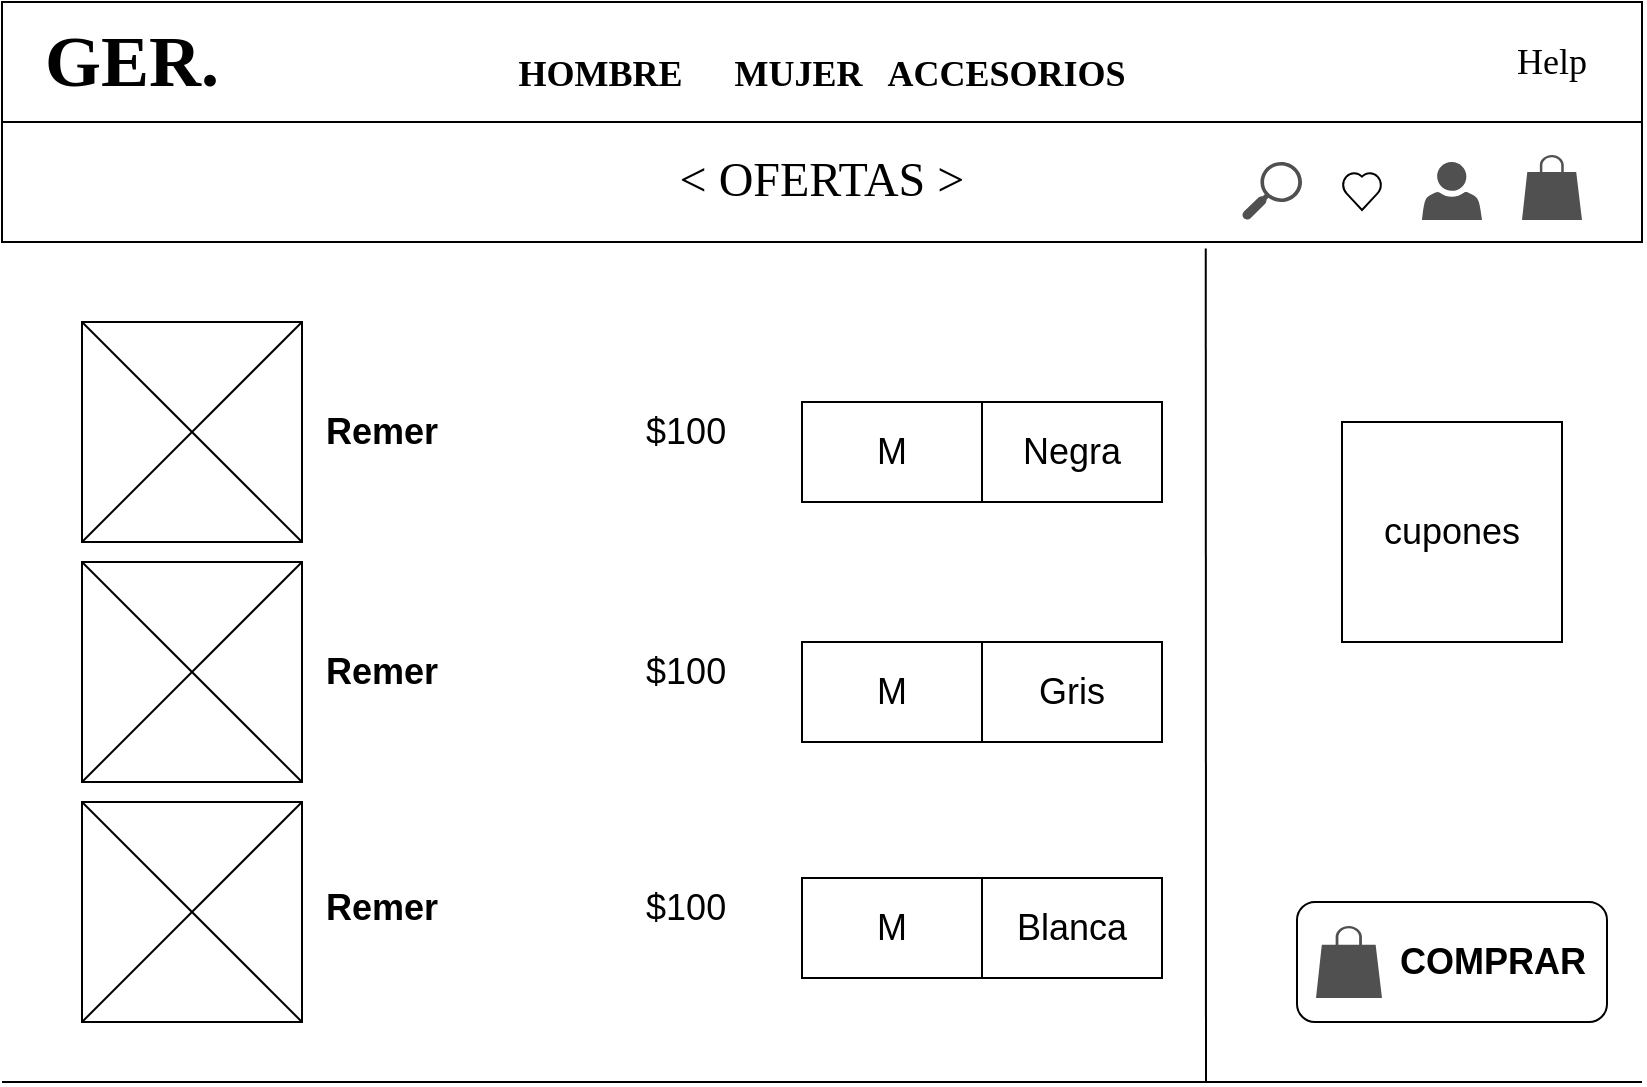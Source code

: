 <mxfile version="17.4.2" type="device"><diagram id="TskR9jYv6wMK5H303OA3" name="Página-1"><mxGraphModel dx="1278" dy="649" grid="1" gridSize="10" guides="1" tooltips="1" connect="1" arrows="1" fold="1" page="1" pageScale="1" pageWidth="827" pageHeight="1169" math="0" shadow="0"><root><mxCell id="0"/><mxCell id="1" parent="0"/><mxCell id="IfCrElU4NIHjidWgs5Dv-1" value="" style="rounded=0;whiteSpace=wrap;html=1;" parent="1" vertex="1"><mxGeometry width="820" height="120" as="geometry"/></mxCell><mxCell id="IfCrElU4NIHjidWgs5Dv-2" value="" style="endArrow=none;html=1;rounded=0;exitX=0;exitY=0.5;exitDx=0;exitDy=0;entryX=1;entryY=0.5;entryDx=0;entryDy=0;" parent="1" source="IfCrElU4NIHjidWgs5Dv-1" target="IfCrElU4NIHjidWgs5Dv-1" edge="1"><mxGeometry width="50" height="50" relative="1" as="geometry"><mxPoint x="390" y="260" as="sourcePoint"/><mxPoint x="440" y="210" as="targetPoint"/></mxGeometry></mxCell><mxCell id="IfCrElU4NIHjidWgs5Dv-3" value="&lt;b&gt;&lt;font style=&quot;font-size: 36px&quot; face=&quot;Tahoma&quot;&gt;GER.&lt;/font&gt;&lt;/b&gt;" style="text;html=1;strokeColor=none;fillColor=none;align=center;verticalAlign=middle;whiteSpace=wrap;rounded=0;" parent="1" vertex="1"><mxGeometry x="10" width="110" height="60" as="geometry"/></mxCell><mxCell id="IfCrElU4NIHjidWgs5Dv-4" value="&lt;font style=&quot;font-size: 18px&quot;&gt;&lt;b&gt;HOMBRE &lt;span style=&quot;white-space: pre&quot;&gt;&#9;&lt;/span&gt;MUJER &lt;span style=&quot;white-space: pre&quot;&gt;&#9;&lt;/span&gt;&amp;nbsp;ACCESORIOS&lt;/b&gt;&lt;/font&gt;" style="text;html=1;strokeColor=none;fillColor=none;align=center;verticalAlign=middle;whiteSpace=wrap;rounded=0;fontFamily=Tahoma;fontSize=36;" parent="1" vertex="1"><mxGeometry x="240" y="15" width="340" height="30" as="geometry"/></mxCell><mxCell id="IfCrElU4NIHjidWgs5Dv-6" value="" style="sketch=0;pointerEvents=1;shadow=0;dashed=0;html=1;strokeColor=none;fillColor=#505050;labelPosition=center;verticalLabelPosition=bottom;verticalAlign=top;outlineConnect=0;align=center;shape=mxgraph.office.concepts.search;fontFamily=Tahoma;fontSize=18;" parent="1" vertex="1"><mxGeometry x="620" y="80" width="30" height="29" as="geometry"/></mxCell><mxCell id="IfCrElU4NIHjidWgs5Dv-7" value="" style="verticalLabelPosition=bottom;verticalAlign=top;html=1;shape=mxgraph.basic.heart;fontFamily=Tahoma;fontSize=18;" parent="1" vertex="1"><mxGeometry x="670" y="85" width="20" height="19" as="geometry"/></mxCell><mxCell id="IfCrElU4NIHjidWgs5Dv-9" value="" style="sketch=0;pointerEvents=1;shadow=0;dashed=0;html=1;strokeColor=none;fillColor=#505050;labelPosition=center;verticalLabelPosition=bottom;verticalAlign=top;outlineConnect=0;align=center;shape=mxgraph.office.users.user;fontFamily=Tahoma;fontSize=18;" parent="1" vertex="1"><mxGeometry x="710" y="80" width="30" height="29" as="geometry"/></mxCell><mxCell id="IfCrElU4NIHjidWgs5Dv-10" value="" style="sketch=0;pointerEvents=1;shadow=0;dashed=0;html=1;strokeColor=none;fillColor=#505050;labelPosition=center;verticalLabelPosition=bottom;verticalAlign=top;outlineConnect=0;align=center;shape=mxgraph.office.concepts.marketplace_shopping_bag;fontFamily=Tahoma;fontSize=18;" parent="1" vertex="1"><mxGeometry x="760" y="76.5" width="30" height="32.5" as="geometry"/></mxCell><mxCell id="IfCrElU4NIHjidWgs5Dv-11" value="Help" style="text;html=1;strokeColor=none;fillColor=none;align=center;verticalAlign=middle;whiteSpace=wrap;rounded=0;fontFamily=Tahoma;fontSize=18;" parent="1" vertex="1"><mxGeometry x="745" y="15" width="60" height="30" as="geometry"/></mxCell><mxCell id="IfCrElU4NIHjidWgs5Dv-12" value="&lt;font face=&quot;Lucida Console&quot; style=&quot;font-size: 24px&quot;&gt;&amp;lt; OFERTAS &amp;gt;&lt;/font&gt;" style="text;html=1;strokeColor=none;fillColor=none;align=center;verticalAlign=middle;whiteSpace=wrap;rounded=0;fontFamily=Tahoma;fontSize=18;" parent="1" vertex="1"><mxGeometry x="325" y="74" width="170" height="30" as="geometry"/></mxCell><mxCell id="OIVA0_8_6thdW2ILZX7y-2" value="" style="whiteSpace=wrap;html=1;aspect=fixed;" vertex="1" parent="1"><mxGeometry x="40" y="160" width="110" height="110" as="geometry"/></mxCell><mxCell id="OIVA0_8_6thdW2ILZX7y-4" value="" style="endArrow=none;html=1;rounded=0;entryX=0;entryY=1;entryDx=0;entryDy=0;exitX=1;exitY=0;exitDx=0;exitDy=0;" edge="1" parent="1" source="OIVA0_8_6thdW2ILZX7y-2" target="OIVA0_8_6thdW2ILZX7y-2"><mxGeometry width="50" height="50" relative="1" as="geometry"><mxPoint x="610" y="360" as="sourcePoint"/><mxPoint x="440" y="310" as="targetPoint"/></mxGeometry></mxCell><mxCell id="OIVA0_8_6thdW2ILZX7y-5" value="" style="endArrow=none;html=1;rounded=0;exitX=0;exitY=0;exitDx=0;exitDy=0;entryX=1;entryY=1;entryDx=0;entryDy=0;" edge="1" parent="1" source="OIVA0_8_6thdW2ILZX7y-2" target="OIVA0_8_6thdW2ILZX7y-2"><mxGeometry width="50" height="50" relative="1" as="geometry"><mxPoint x="390" y="360" as="sourcePoint"/><mxPoint x="440" y="310" as="targetPoint"/></mxGeometry></mxCell><mxCell id="OIVA0_8_6thdW2ILZX7y-7" value="&lt;div&gt;&lt;font style=&quot;font-size: 18px&quot;&gt;&lt;b&gt;Remer&lt;/b&gt; &lt;span style=&quot;white-space: pre&quot;&gt;&#9;&lt;/span&gt;&lt;span style=&quot;white-space: pre&quot;&gt;&#9;&lt;/span&gt;&lt;span style=&quot;white-space: pre&quot;&gt;&#9;&lt;/span&gt;$100&lt;/font&gt;&lt;span style=&quot;white-space: pre&quot;&gt;&#9;&lt;/span&gt;&lt;/div&gt;" style="text;html=1;strokeColor=none;fillColor=none;align=left;verticalAlign=middle;whiteSpace=wrap;rounded=0;" vertex="1" parent="1"><mxGeometry x="160" y="200" width="280" height="30" as="geometry"/></mxCell><mxCell id="OIVA0_8_6thdW2ILZX7y-10" value="M" style="rounded=0;whiteSpace=wrap;html=1;fontSize=18;" vertex="1" parent="1"><mxGeometry x="400" y="200" width="90" height="50" as="geometry"/></mxCell><mxCell id="OIVA0_8_6thdW2ILZX7y-11" value="Negra" style="rounded=0;whiteSpace=wrap;html=1;fontSize=18;" vertex="1" parent="1"><mxGeometry x="490" y="200" width="90" height="50" as="geometry"/></mxCell><mxCell id="OIVA0_8_6thdW2ILZX7y-12" value="Blanca" style="rounded=0;whiteSpace=wrap;html=1;fontSize=18;" vertex="1" parent="1"><mxGeometry x="490" y="438" width="90" height="50" as="geometry"/></mxCell><mxCell id="OIVA0_8_6thdW2ILZX7y-13" value="Gris" style="rounded=0;whiteSpace=wrap;html=1;fontSize=18;" vertex="1" parent="1"><mxGeometry x="490" y="320" width="90" height="50" as="geometry"/></mxCell><mxCell id="OIVA0_8_6thdW2ILZX7y-16" value="&lt;b&gt;&amp;nbsp; &amp;nbsp; &amp;nbsp; &amp;nbsp; COMPRAR&lt;/b&gt;" style="rounded=1;whiteSpace=wrap;html=1;fontSize=18;" vertex="1" parent="1"><mxGeometry x="647.5" y="450" width="155" height="60" as="geometry"/></mxCell><mxCell id="OIVA0_8_6thdW2ILZX7y-22" value="" style="sketch=0;pointerEvents=1;shadow=0;dashed=0;html=1;strokeColor=none;fillColor=#505050;labelPosition=center;verticalLabelPosition=bottom;verticalAlign=top;outlineConnect=0;align=center;shape=mxgraph.office.concepts.marketplace_shopping_bag;fontSize=18;" vertex="1" parent="1"><mxGeometry x="657" y="462" width="33" height="36" as="geometry"/></mxCell><mxCell id="OIVA0_8_6thdW2ILZX7y-23" value="" style="whiteSpace=wrap;html=1;aspect=fixed;" vertex="1" parent="1"><mxGeometry x="40" y="280" width="110" height="110" as="geometry"/></mxCell><mxCell id="OIVA0_8_6thdW2ILZX7y-24" value="" style="whiteSpace=wrap;html=1;aspect=fixed;" vertex="1" parent="1"><mxGeometry x="40" y="400" width="110" height="110" as="geometry"/></mxCell><mxCell id="OIVA0_8_6thdW2ILZX7y-25" value="" style="endArrow=none;html=1;rounded=0;exitX=0;exitY=0;exitDx=0;exitDy=0;entryX=1;entryY=1;entryDx=0;entryDy=0;" edge="1" parent="1"><mxGeometry width="50" height="50" relative="1" as="geometry"><mxPoint x="40" y="280" as="sourcePoint"/><mxPoint x="150" y="390" as="targetPoint"/></mxGeometry></mxCell><mxCell id="OIVA0_8_6thdW2ILZX7y-26" value="" style="endArrow=none;html=1;rounded=0;exitX=0;exitY=0;exitDx=0;exitDy=0;entryX=1;entryY=1;entryDx=0;entryDy=0;" edge="1" parent="1"><mxGeometry width="50" height="50" relative="1" as="geometry"><mxPoint x="40" y="400" as="sourcePoint"/><mxPoint x="150" y="510" as="targetPoint"/></mxGeometry></mxCell><mxCell id="OIVA0_8_6thdW2ILZX7y-27" value="" style="endArrow=none;html=1;rounded=0;entryX=0;entryY=1;entryDx=0;entryDy=0;exitX=1;exitY=0;exitDx=0;exitDy=0;" edge="1" parent="1"><mxGeometry width="50" height="50" relative="1" as="geometry"><mxPoint x="150" y="280" as="sourcePoint"/><mxPoint x="40" y="390" as="targetPoint"/></mxGeometry></mxCell><mxCell id="OIVA0_8_6thdW2ILZX7y-28" value="" style="endArrow=none;html=1;rounded=0;entryX=0;entryY=1;entryDx=0;entryDy=0;exitX=1;exitY=0;exitDx=0;exitDy=0;" edge="1" parent="1"><mxGeometry width="50" height="50" relative="1" as="geometry"><mxPoint x="150" y="400" as="sourcePoint"/><mxPoint x="40" y="510" as="targetPoint"/></mxGeometry></mxCell><mxCell id="OIVA0_8_6thdW2ILZX7y-29" value="&lt;div&gt;&lt;font style=&quot;font-size: 18px&quot;&gt;&lt;b&gt;Remer&lt;/b&gt; &lt;span style=&quot;white-space: pre&quot;&gt;&#9;&lt;/span&gt;&lt;span style=&quot;white-space: pre&quot;&gt;&#9;&lt;/span&gt;&lt;span style=&quot;white-space: pre&quot;&gt;&#9;&lt;/span&gt;$100&lt;/font&gt;&lt;span style=&quot;white-space: pre&quot;&gt;&#9;&lt;/span&gt;&lt;/div&gt;" style="text;html=1;strokeColor=none;fillColor=none;align=left;verticalAlign=middle;whiteSpace=wrap;rounded=0;" vertex="1" parent="1"><mxGeometry x="160" y="320" width="280" height="30" as="geometry"/></mxCell><mxCell id="OIVA0_8_6thdW2ILZX7y-30" value="&lt;div&gt;&lt;font style=&quot;font-size: 18px&quot;&gt;&lt;b&gt;Remer&lt;/b&gt; &lt;span style=&quot;white-space: pre&quot;&gt;&#9;&lt;/span&gt;&lt;span style=&quot;white-space: pre&quot;&gt;&#9;&lt;/span&gt;&lt;span style=&quot;white-space: pre&quot;&gt;&#9;&lt;/span&gt;$100&lt;/font&gt;&lt;span style=&quot;white-space: pre&quot;&gt;&#9;&lt;/span&gt;&lt;/div&gt;" style="text;html=1;strokeColor=none;fillColor=none;align=left;verticalAlign=middle;whiteSpace=wrap;rounded=0;" vertex="1" parent="1"><mxGeometry x="160" y="438" width="280" height="30" as="geometry"/></mxCell><mxCell id="OIVA0_8_6thdW2ILZX7y-33" value="M" style="rounded=0;whiteSpace=wrap;html=1;fontSize=18;" vertex="1" parent="1"><mxGeometry x="400" y="320" width="90" height="50" as="geometry"/></mxCell><mxCell id="OIVA0_8_6thdW2ILZX7y-34" value="M" style="rounded=0;whiteSpace=wrap;html=1;fontSize=18;" vertex="1" parent="1"><mxGeometry x="400" y="438" width="90" height="50" as="geometry"/></mxCell><mxCell id="OIVA0_8_6thdW2ILZX7y-35" value="" style="endArrow=none;html=1;rounded=0;fontSize=18;entryX=0.734;entryY=1.027;entryDx=0;entryDy=0;entryPerimeter=0;" edge="1" parent="1" target="IfCrElU4NIHjidWgs5Dv-1"><mxGeometry width="50" height="50" relative="1" as="geometry"><mxPoint x="602" y="540" as="sourcePoint"/><mxPoint x="440" y="300" as="targetPoint"/></mxGeometry></mxCell><mxCell id="OIVA0_8_6thdW2ILZX7y-36" value="" style="endArrow=none;html=1;rounded=0;fontSize=18;" edge="1" parent="1"><mxGeometry width="50" height="50" relative="1" as="geometry"><mxPoint y="540" as="sourcePoint"/><mxPoint x="820" y="540" as="targetPoint"/></mxGeometry></mxCell><mxCell id="OIVA0_8_6thdW2ILZX7y-38" value="cupones" style="whiteSpace=wrap;html=1;aspect=fixed;fontSize=18;" vertex="1" parent="1"><mxGeometry x="670" y="210" width="110" height="110" as="geometry"/></mxCell></root></mxGraphModel></diagram></mxfile>